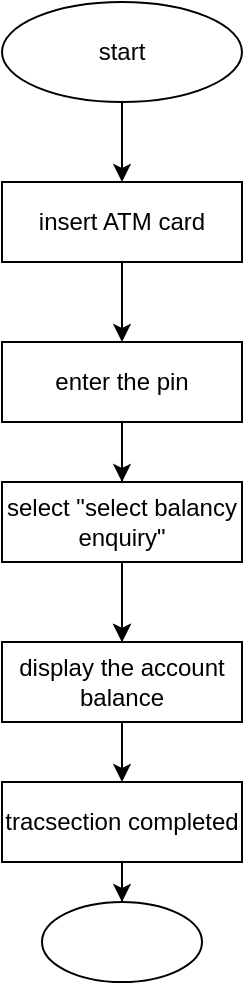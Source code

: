<mxfile version="22.0.8" type="google">
  <diagram name="Page-1" id="HfV2-ZZj-ifHzr32ioM7">
    <mxGraphModel dx="1242" dy="569" grid="1" gridSize="10" guides="1" tooltips="1" connect="1" arrows="1" fold="1" page="1" pageScale="1" pageWidth="850" pageHeight="1100" math="0" shadow="0">
      <root>
        <mxCell id="0" />
        <mxCell id="1" parent="0" />
        <mxCell id="oEn2lEQxb25FzHhSgQjh-3" value="" style="edgeStyle=orthogonalEdgeStyle;rounded=0;orthogonalLoop=1;jettySize=auto;html=1;" edge="1" parent="1" source="oEn2lEQxb25FzHhSgQjh-1" target="oEn2lEQxb25FzHhSgQjh-2">
          <mxGeometry relative="1" as="geometry" />
        </mxCell>
        <mxCell id="oEn2lEQxb25FzHhSgQjh-1" value="start" style="ellipse;whiteSpace=wrap;html=1;" vertex="1" parent="1">
          <mxGeometry x="400" y="60" width="120" height="50" as="geometry" />
        </mxCell>
        <mxCell id="oEn2lEQxb25FzHhSgQjh-5" value="" style="edgeStyle=orthogonalEdgeStyle;rounded=0;orthogonalLoop=1;jettySize=auto;html=1;" edge="1" parent="1" source="oEn2lEQxb25FzHhSgQjh-2" target="oEn2lEQxb25FzHhSgQjh-4">
          <mxGeometry relative="1" as="geometry" />
        </mxCell>
        <mxCell id="oEn2lEQxb25FzHhSgQjh-2" value="insert ATM card" style="whiteSpace=wrap;html=1;" vertex="1" parent="1">
          <mxGeometry x="400" y="150" width="120" height="40" as="geometry" />
        </mxCell>
        <mxCell id="oEn2lEQxb25FzHhSgQjh-9" value="" style="edgeStyle=orthogonalEdgeStyle;rounded=0;orthogonalLoop=1;jettySize=auto;html=1;" edge="1" parent="1" source="oEn2lEQxb25FzHhSgQjh-4" target="oEn2lEQxb25FzHhSgQjh-8">
          <mxGeometry relative="1" as="geometry" />
        </mxCell>
        <mxCell id="oEn2lEQxb25FzHhSgQjh-12" value="" style="edgeStyle=orthogonalEdgeStyle;rounded=0;orthogonalLoop=1;jettySize=auto;html=1;" edge="1" parent="1" source="oEn2lEQxb25FzHhSgQjh-4" target="oEn2lEQxb25FzHhSgQjh-10">
          <mxGeometry relative="1" as="geometry" />
        </mxCell>
        <mxCell id="oEn2lEQxb25FzHhSgQjh-4" value="enter the pin" style="whiteSpace=wrap;html=1;" vertex="1" parent="1">
          <mxGeometry x="400" y="230" width="120" height="40" as="geometry" />
        </mxCell>
        <mxCell id="oEn2lEQxb25FzHhSgQjh-11" value="" style="edgeStyle=orthogonalEdgeStyle;rounded=0;orthogonalLoop=1;jettySize=auto;html=1;" edge="1" parent="1" source="oEn2lEQxb25FzHhSgQjh-8" target="oEn2lEQxb25FzHhSgQjh-10">
          <mxGeometry relative="1" as="geometry" />
        </mxCell>
        <mxCell id="oEn2lEQxb25FzHhSgQjh-8" value="select &quot;select balancy enquiry&quot;" style="whiteSpace=wrap;html=1;" vertex="1" parent="1">
          <mxGeometry x="400" y="300" width="120" height="40" as="geometry" />
        </mxCell>
        <mxCell id="oEn2lEQxb25FzHhSgQjh-16" value="" style="edgeStyle=orthogonalEdgeStyle;rounded=0;orthogonalLoop=1;jettySize=auto;html=1;" edge="1" parent="1" source="oEn2lEQxb25FzHhSgQjh-10" target="oEn2lEQxb25FzHhSgQjh-15">
          <mxGeometry relative="1" as="geometry" />
        </mxCell>
        <mxCell id="oEn2lEQxb25FzHhSgQjh-10" value="display the account balance" style="whiteSpace=wrap;html=1;" vertex="1" parent="1">
          <mxGeometry x="400" y="380" width="120" height="40" as="geometry" />
        </mxCell>
        <mxCell id="oEn2lEQxb25FzHhSgQjh-18" value="" style="edgeStyle=orthogonalEdgeStyle;rounded=0;orthogonalLoop=1;jettySize=auto;html=1;" edge="1" parent="1" source="oEn2lEQxb25FzHhSgQjh-15" target="oEn2lEQxb25FzHhSgQjh-17">
          <mxGeometry relative="1" as="geometry" />
        </mxCell>
        <mxCell id="oEn2lEQxb25FzHhSgQjh-15" value="tracsection completed" style="whiteSpace=wrap;html=1;" vertex="1" parent="1">
          <mxGeometry x="400" y="450" width="120" height="40" as="geometry" />
        </mxCell>
        <mxCell id="oEn2lEQxb25FzHhSgQjh-17" value="" style="ellipse;whiteSpace=wrap;html=1;" vertex="1" parent="1">
          <mxGeometry x="420" y="510" width="80" height="40" as="geometry" />
        </mxCell>
      </root>
    </mxGraphModel>
  </diagram>
</mxfile>
